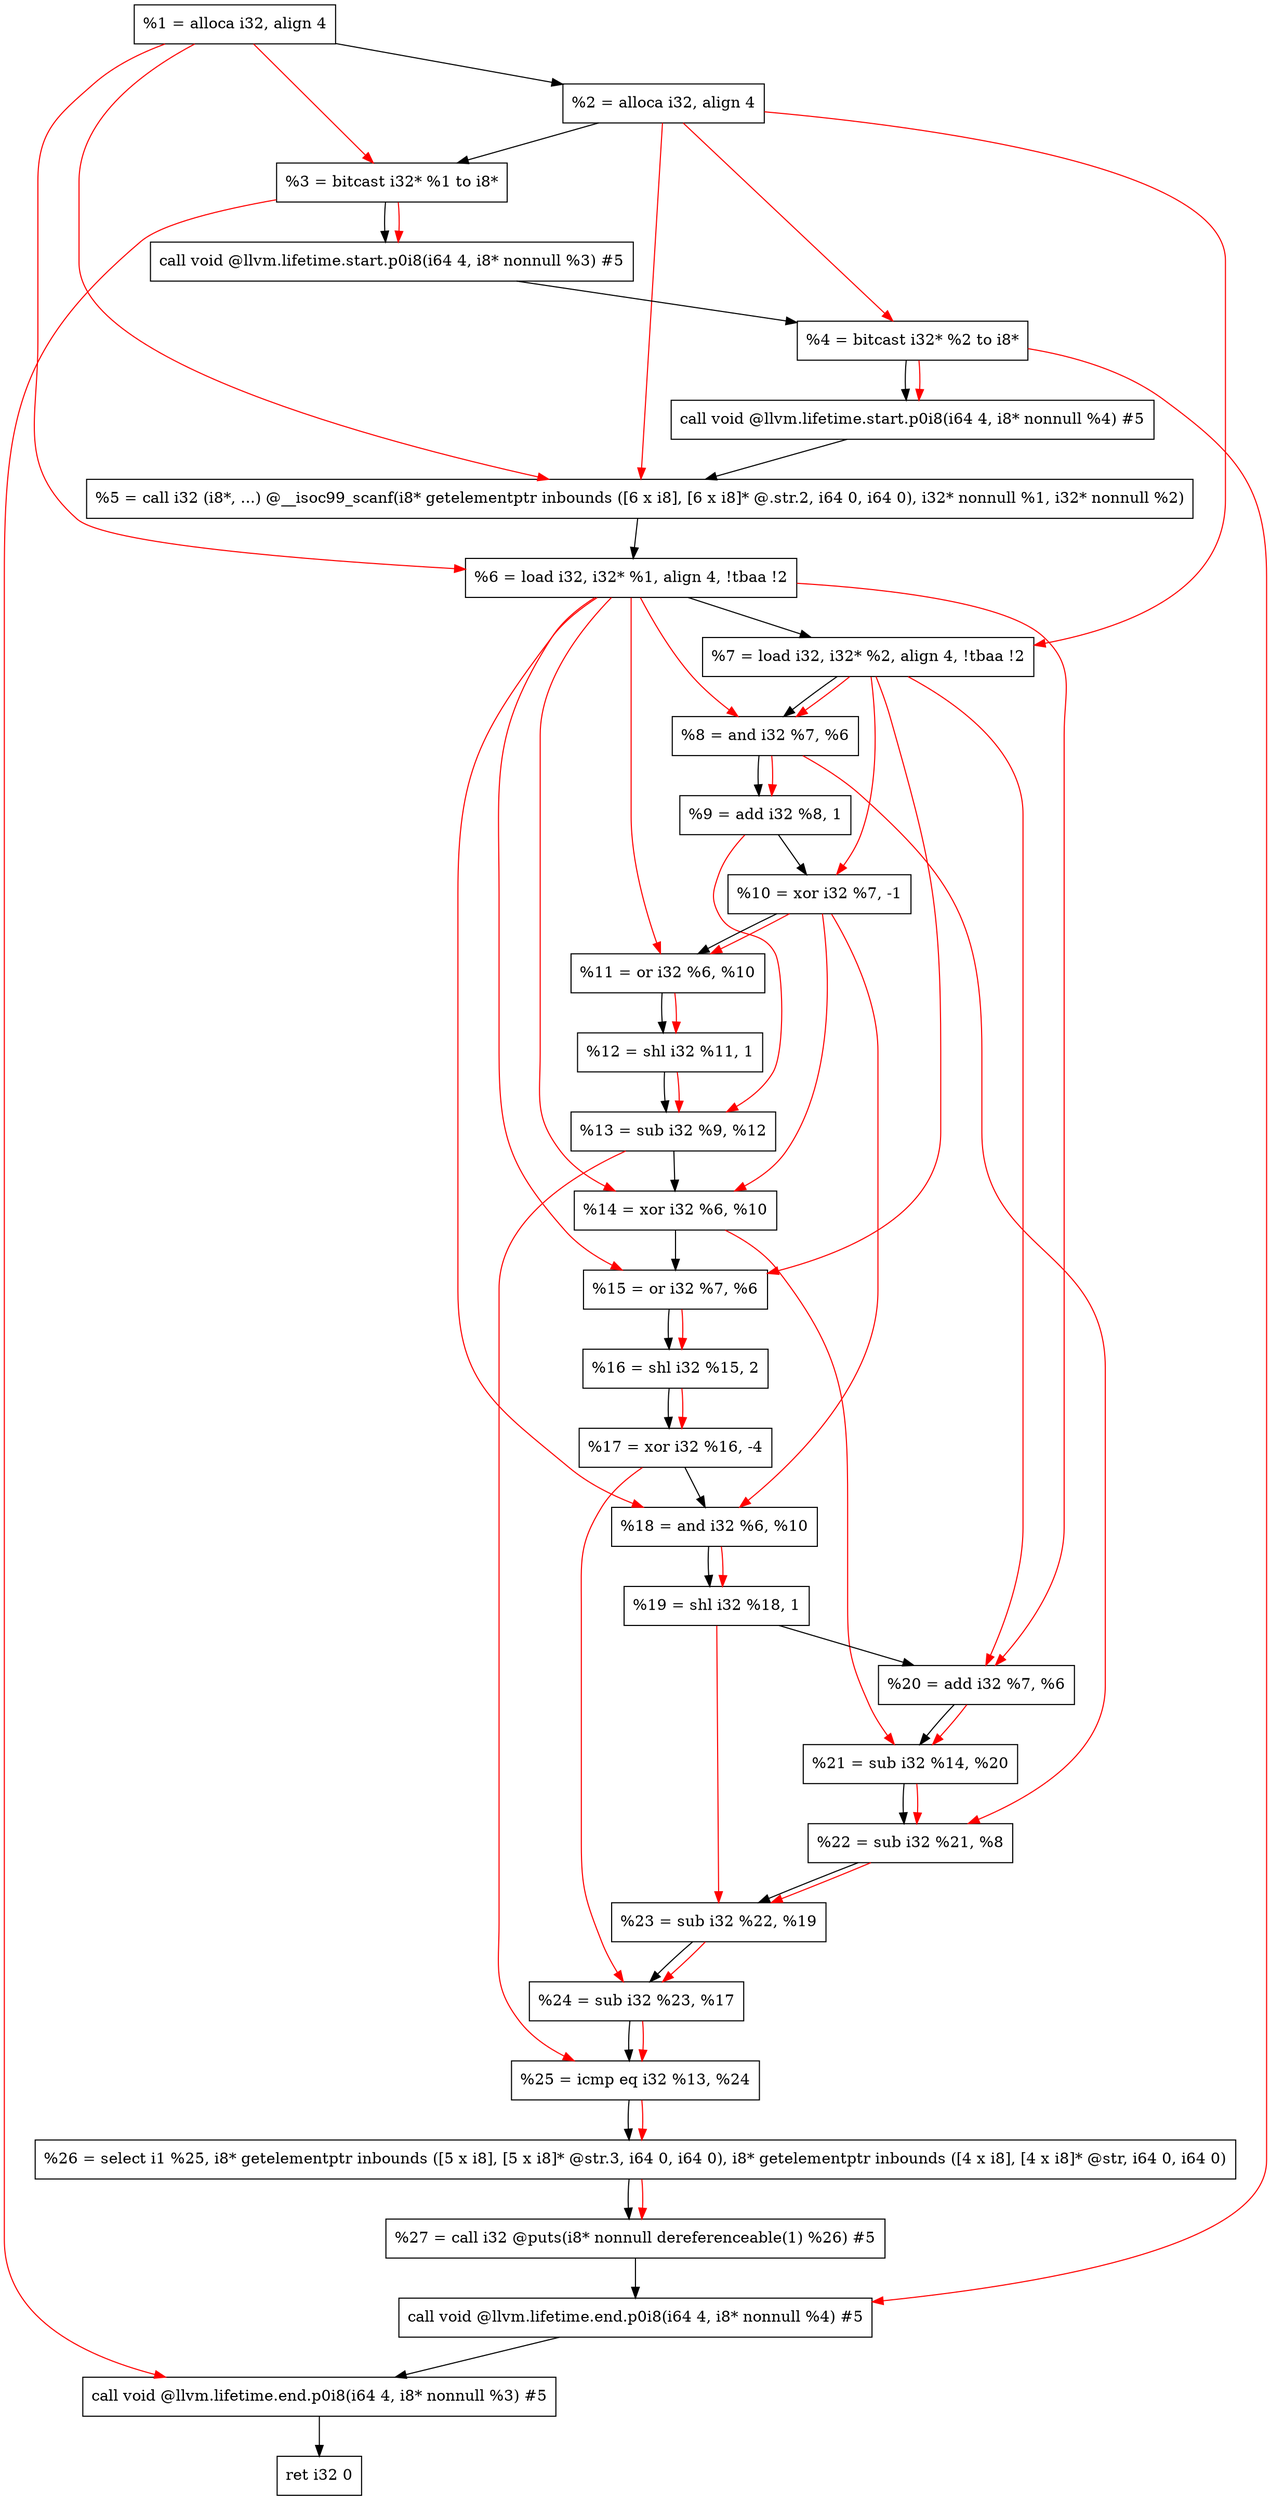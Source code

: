 digraph "DFG for'main' function" {
	Node0x1123938[shape=record, label="  %1 = alloca i32, align 4"];
	Node0x11239b8[shape=record, label="  %2 = alloca i32, align 4"];
	Node0x1123a48[shape=record, label="  %3 = bitcast i32* %1 to i8*"];
	Node0x1123ea8[shape=record, label="  call void @llvm.lifetime.start.p0i8(i64 4, i8* nonnull %3) #5"];
	Node0x1123f88[shape=record, label="  %4 = bitcast i32* %2 to i8*"];
	Node0x11240a8[shape=record, label="  call void @llvm.lifetime.start.p0i8(i64 4, i8* nonnull %4) #5"];
	Node0x11242e0[shape=record, label="  %5 = call i32 (i8*, ...) @__isoc99_scanf(i8* getelementptr inbounds ([6 x i8], [6 x i8]* @.str.2, i64 0, i64 0), i32* nonnull %1, i32* nonnull %2)"];
	Node0x1124398[shape=record, label="  %6 = load i32, i32* %1, align 4, !tbaa !2"];
	Node0x1125308[shape=record, label="  %7 = load i32, i32* %2, align 4, !tbaa !2"];
	Node0x1125990[shape=record, label="  %8 = and i32 %7, %6"];
	Node0x1125a00[shape=record, label="  %9 = add i32 %8, 1"];
	Node0x1125a70[shape=record, label="  %10 = xor i32 %7, -1"];
	Node0x1125ae0[shape=record, label="  %11 = or i32 %6, %10"];
	Node0x1125b50[shape=record, label="  %12 = shl i32 %11, 1"];
	Node0x1125bc0[shape=record, label="  %13 = sub i32 %9, %12"];
	Node0x1125c30[shape=record, label="  %14 = xor i32 %6, %10"];
	Node0x1125ca0[shape=record, label="  %15 = or i32 %7, %6"];
	Node0x1125d10[shape=record, label="  %16 = shl i32 %15, 2"];
	Node0x1125d80[shape=record, label="  %17 = xor i32 %16, -4"];
	Node0x1125df0[shape=record, label="  %18 = and i32 %6, %10"];
	Node0x1125e60[shape=record, label="  %19 = shl i32 %18, 1"];
	Node0x1125ed0[shape=record, label="  %20 = add i32 %7, %6"];
	Node0x1125f40[shape=record, label="  %21 = sub i32 %14, %20"];
	Node0x1125fb0[shape=record, label="  %22 = sub i32 %21, %8"];
	Node0x1126020[shape=record, label="  %23 = sub i32 %22, %19"];
	Node0x1126090[shape=record, label="  %24 = sub i32 %23, %17"];
	Node0x1126100[shape=record, label="  %25 = icmp eq i32 %13, %24"];
	Node0x10c49d8[shape=record, label="  %26 = select i1 %25, i8* getelementptr inbounds ([5 x i8], [5 x i8]* @str.3, i64 0, i64 0), i8* getelementptr inbounds ([4 x i8], [4 x i8]* @str, i64 0, i64 0)"];
	Node0x1126190[shape=record, label="  %27 = call i32 @puts(i8* nonnull dereferenceable(1) %26) #5"];
	Node0x11263e8[shape=record, label="  call void @llvm.lifetime.end.p0i8(i64 4, i8* nonnull %4) #5"];
	Node0x1126548[shape=record, label="  call void @llvm.lifetime.end.p0i8(i64 4, i8* nonnull %3) #5"];
	Node0x1126608[shape=record, label="  ret i32 0"];
	Node0x1123938 -> Node0x11239b8;
	Node0x11239b8 -> Node0x1123a48;
	Node0x1123a48 -> Node0x1123ea8;
	Node0x1123ea8 -> Node0x1123f88;
	Node0x1123f88 -> Node0x11240a8;
	Node0x11240a8 -> Node0x11242e0;
	Node0x11242e0 -> Node0x1124398;
	Node0x1124398 -> Node0x1125308;
	Node0x1125308 -> Node0x1125990;
	Node0x1125990 -> Node0x1125a00;
	Node0x1125a00 -> Node0x1125a70;
	Node0x1125a70 -> Node0x1125ae0;
	Node0x1125ae0 -> Node0x1125b50;
	Node0x1125b50 -> Node0x1125bc0;
	Node0x1125bc0 -> Node0x1125c30;
	Node0x1125c30 -> Node0x1125ca0;
	Node0x1125ca0 -> Node0x1125d10;
	Node0x1125d10 -> Node0x1125d80;
	Node0x1125d80 -> Node0x1125df0;
	Node0x1125df0 -> Node0x1125e60;
	Node0x1125e60 -> Node0x1125ed0;
	Node0x1125ed0 -> Node0x1125f40;
	Node0x1125f40 -> Node0x1125fb0;
	Node0x1125fb0 -> Node0x1126020;
	Node0x1126020 -> Node0x1126090;
	Node0x1126090 -> Node0x1126100;
	Node0x1126100 -> Node0x10c49d8;
	Node0x10c49d8 -> Node0x1126190;
	Node0x1126190 -> Node0x11263e8;
	Node0x11263e8 -> Node0x1126548;
	Node0x1126548 -> Node0x1126608;
edge [color=red]
	Node0x1123938 -> Node0x1123a48;
	Node0x1123a48 -> Node0x1123ea8;
	Node0x11239b8 -> Node0x1123f88;
	Node0x1123f88 -> Node0x11240a8;
	Node0x1123938 -> Node0x11242e0;
	Node0x11239b8 -> Node0x11242e0;
	Node0x1123938 -> Node0x1124398;
	Node0x11239b8 -> Node0x1125308;
	Node0x1125308 -> Node0x1125990;
	Node0x1124398 -> Node0x1125990;
	Node0x1125990 -> Node0x1125a00;
	Node0x1125308 -> Node0x1125a70;
	Node0x1124398 -> Node0x1125ae0;
	Node0x1125a70 -> Node0x1125ae0;
	Node0x1125ae0 -> Node0x1125b50;
	Node0x1125a00 -> Node0x1125bc0;
	Node0x1125b50 -> Node0x1125bc0;
	Node0x1124398 -> Node0x1125c30;
	Node0x1125a70 -> Node0x1125c30;
	Node0x1125308 -> Node0x1125ca0;
	Node0x1124398 -> Node0x1125ca0;
	Node0x1125ca0 -> Node0x1125d10;
	Node0x1125d10 -> Node0x1125d80;
	Node0x1124398 -> Node0x1125df0;
	Node0x1125a70 -> Node0x1125df0;
	Node0x1125df0 -> Node0x1125e60;
	Node0x1125308 -> Node0x1125ed0;
	Node0x1124398 -> Node0x1125ed0;
	Node0x1125c30 -> Node0x1125f40;
	Node0x1125ed0 -> Node0x1125f40;
	Node0x1125f40 -> Node0x1125fb0;
	Node0x1125990 -> Node0x1125fb0;
	Node0x1125fb0 -> Node0x1126020;
	Node0x1125e60 -> Node0x1126020;
	Node0x1126020 -> Node0x1126090;
	Node0x1125d80 -> Node0x1126090;
	Node0x1125bc0 -> Node0x1126100;
	Node0x1126090 -> Node0x1126100;
	Node0x1126100 -> Node0x10c49d8;
	Node0x10c49d8 -> Node0x1126190;
	Node0x1123f88 -> Node0x11263e8;
	Node0x1123a48 -> Node0x1126548;
}
